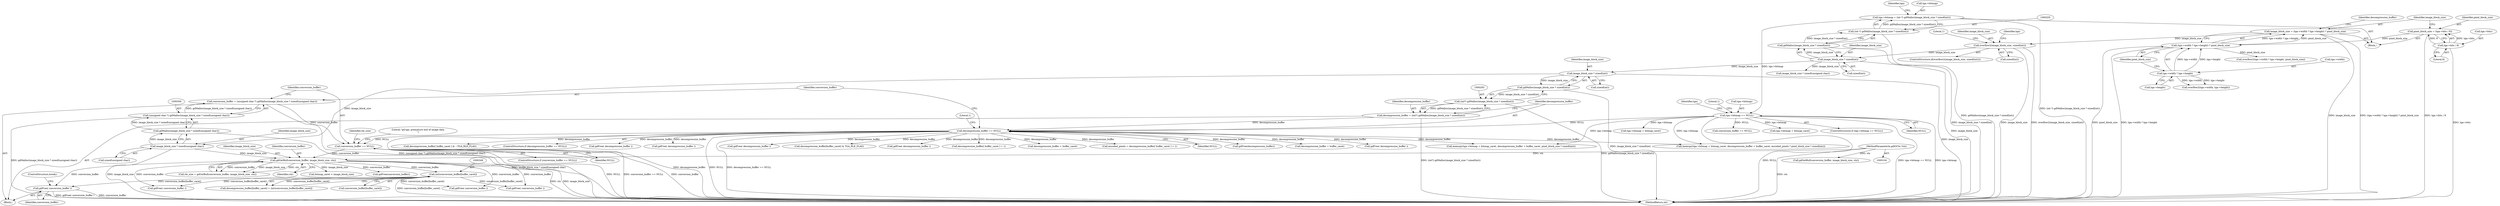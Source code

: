 digraph "0_libgd_58b6dde319c301b0eae27d12e2a659e067d80558@pointer" {
"1000510" [label="(Call,gdFree( conversion_buffer ))"];
"1000348" [label="(Call,(int)conversion_buffer[buffer_caret])"];
"1000320" [label="(Call,gdGetBuf(conversion_buffer, image_block_size, ctx))"];
"1000307" [label="(Call,conversion_buffer == NULL)"];
"1000297" [label="(Call,conversion_buffer = (unsigned char *) gdMalloc(image_block_size * sizeof(unsigned char)))"];
"1000299" [label="(Call,(unsigned char *) gdMalloc(image_block_size * sizeof(unsigned char)))"];
"1000301" [label="(Call,gdMalloc(image_block_size * sizeof(unsigned char)))"];
"1000302" [label="(Call,image_block_size * sizeof(unsigned char))"];
"1000285" [label="(Call,image_block_size * sizeof(int))"];
"1000207" [label="(Call,image_block_size * sizeof(int))"];
"1000177" [label="(Call,overflow2(image_block_size, sizeof(int)))"];
"1000117" [label="(Call,image_block_size = (tga->width * tga->height) * pixel_block_size)"];
"1000119" [label="(Call,(tga->width * tga->height) * pixel_block_size)"];
"1000120" [label="(Call,tga->width * tga->height)"];
"1000109" [label="(Call,pixel_block_size = (tga->bits / 8))"];
"1000111" [label="(Call,tga->bits / 8)"];
"1000290" [label="(Call,decompression_buffer == NULL)"];
"1000280" [label="(Call,decompression_buffer = (int*) gdMalloc(image_block_size * sizeof(int)))"];
"1000282" [label="(Call,(int*) gdMalloc(image_block_size * sizeof(int)))"];
"1000284" [label="(Call,gdMalloc(image_block_size * sizeof(int)))"];
"1000212" [label="(Call,tga->bitmap == NULL)"];
"1000200" [label="(Call,tga->bitmap = (int *) gdMalloc(image_block_size * sizeof(int)))"];
"1000204" [label="(Call,(int *) gdMalloc(image_block_size * sizeof(int)))"];
"1000206" [label="(Call,gdMalloc(image_block_size * sizeof(int)))"];
"1000105" [label="(MethodParameterIn,gdIOCtx *ctx)"];
"1000120" [label="(Call,tga->width * tga->height)"];
"1000307" [label="(Call,conversion_buffer == NULL)"];
"1000287" [label="(Call,sizeof(int))"];
"1000184" [label="(Literal,1)"];
"1000302" [label="(Call,image_block_size * sizeof(unsigned char))"];
"1000212" [label="(Call,tga->bitmap == NULL)"];
"1000296" [label="(Literal,1)"];
"1000297" [label="(Call,conversion_buffer = (unsigned char *) gdMalloc(image_block_size * sizeof(unsigned char)))"];
"1000200" [label="(Call,tga->bitmap = (int *) gdMalloc(image_block_size * sizeof(int)))"];
"1000301" [label="(Call,gdMalloc(image_block_size * sizeof(unsigned char)))"];
"1000321" [label="(Identifier,conversion_buffer)"];
"1000348" [label="(Call,(int)conversion_buffer[buffer_caret])"];
"1000320" [label="(Call,gdGetBuf(conversion_buffer, image_block_size, ctx))"];
"1000117" [label="(Call,image_block_size = (tga->width * tga->height) * pixel_block_size)"];
"1000281" [label="(Identifier,decompression_buffer)"];
"1000508" [label="(Call,gdFree( decompression_buffer ))"];
"1000204" [label="(Call,(int *) gdMalloc(image_block_size * sizeof(int)))"];
"1000372" [label="(Call,gdFree( conversion_buffer ))"];
"1000318" [label="(Call,rle_size = gdGetBuf(conversion_buffer, image_block_size, ctx))"];
"1000124" [label="(Call,tga->height)"];
"1000452" [label="(Call,decompression_buffer[ buffer_caret ] + 1)"];
"1000214" [label="(Identifier,tga)"];
"1000176" [label="(ControlStructure,if(overflow2(image_block_size, sizeof(int))))"];
"1000478" [label="(Call,gdFree( conversion_buffer ))"];
"1000435" [label="(Call,decompression_buffer + buffer_caret)"];
"1000450" [label="(Call,encoded_pixels = decompression_buffer[ buffer_caret ] + 1)"];
"1000213" [label="(Call,tga->bitmap)"];
"1000323" [label="(Identifier,ctx)"];
"1000414" [label="(Call,gdFree( conversion_buffer ))"];
"1000306" [label="(ControlStructure,if (conversion_buffer == NULL))"];
"1000224" [label="(Block,)"];
"1000127" [label="(Identifier,pixel_block_size)"];
"1000178" [label="(Identifier,image_block_size)"];
"1000304" [label="(Call,sizeof(unsigned char))"];
"1000292" [label="(Identifier,NULL)"];
"1000284" [label="(Call,gdMalloc(image_block_size * sizeof(int)))"];
"1000115" [label="(Literal,8)"];
"1000286" [label="(Identifier,image_block_size)"];
"1000331" [label="(Call,gdFree(decompression_buffer))"];
"1000359" [label="(Call,bitmap_caret < image_block_size)"];
"1000222" [label="(Identifier,tga)"];
"1000511" [label="(Identifier,conversion_buffer)"];
"1000299" [label="(Call,(unsigned char *) gdMalloc(image_block_size * sizeof(unsigned char)))"];
"1000322" [label="(Identifier,image_block_size)"];
"1000236" [label="(Call,conversion_buffer == NULL)"];
"1000515" [label="(MethodReturn,int)"];
"1000280" [label="(Call,decompression_buffer = (int*) gdMalloc(image_block_size * sizeof(int)))"];
"1000290" [label="(Call,decompression_buffer == NULL)"];
"1000309" [label="(Identifier,NULL)"];
"1000489" [label="(Call,decompression_buffer + buffer_caret)"];
"1000109" [label="(Call,pixel_block_size = (tga->bits / 8))"];
"1000476" [label="(Call,gdFree( decompression_buffer ))"];
"1000389" [label="(Call,decompression_buffer[ buffer_caret ] & ~TGA_RLE_FLAG)"];
"1000289" [label="(ControlStructure,if (decompression_buffer == NULL))"];
"1000151" [label="(Call,overflow2(tga->width, tga->height))"];
"1000430" [label="(Call,tga->bitmap + bitmap_caret)"];
"1000303" [label="(Identifier,image_block_size)"];
"1000219" [label="(Literal,1)"];
"1000370" [label="(Call,gdFree( decompression_buffer ))"];
"1000412" [label="(Call,gdFree( decompression_buffer ))"];
"1000177" [label="(Call,overflow2(image_block_size, sizeof(int)))"];
"1000231" [label="(Call,image_block_size * sizeof(unsigned char))"];
"1000112" [label="(Call,tga->bits)"];
"1000510" [label="(Call,gdFree( conversion_buffer ))"];
"1000512" [label="(ControlStructure,break;)"];
"1000105" [label="(MethodParameterIn,gdIOCtx *ctx)"];
"1000245" [label="(Call,gdGetBuf(conversion_buffer, image_block_size, ctx))"];
"1000429" [label="(Call,memcpy(tga->bitmap + bitmap_caret, decompression_buffer + buffer_caret, pixel_block_size * sizeof(int)))"];
"1000179" [label="(Call,sizeof(int))"];
"1000298" [label="(Identifier,conversion_buffer)"];
"1000111" [label="(Call,tga->bits / 8)"];
"1000209" [label="(Call,sizeof(int))"];
"1000206" [label="(Call,gdMalloc(image_block_size * sizeof(int)))"];
"1000285" [label="(Call,image_block_size * sizeof(int))"];
"1000207" [label="(Call,image_block_size * sizeof(int))"];
"1000130" [label="(Identifier,decompression_buffer)"];
"1000312" [label="(Literal,\"gd-tga: premature end of image data\n\")"];
"1000308" [label="(Identifier,conversion_buffer)"];
"1000121" [label="(Call,tga->width)"];
"1000211" [label="(ControlStructure,if (tga->bitmap == NULL))"];
"1000201" [label="(Call,tga->bitmap)"];
"1000291" [label="(Identifier,decompression_buffer)"];
"1000483" [label="(Call,memcpy(tga->bitmap + bitmap_caret, decompression_buffer + buffer_caret, encoded_pixels * pixel_block_size * sizeof(int)))"];
"1000208" [label="(Identifier,image_block_size)"];
"1000329" [label="(Call,gdFree(conversion_buffer))"];
"1000189" [label="(Identifier,tga)"];
"1000118" [label="(Identifier,image_block_size)"];
"1000119" [label="(Call,(tga->width * tga->height) * pixel_block_size)"];
"1000282" [label="(Call,(int*) gdMalloc(image_block_size * sizeof(int)))"];
"1000216" [label="(Identifier,NULL)"];
"1000107" [label="(Block,)"];
"1000163" [label="(Call,overflow2(tga->width * tga->height, pixel_block_size))"];
"1000313" [label="(Call,gdFree( decompression_buffer ))"];
"1000350" [label="(Call,conversion_buffer[buffer_caret])"];
"1000379" [label="(Call,decompression_buffer[buffer_caret] & TGA_RLE_FLAG)"];
"1000484" [label="(Call,tga->bitmap + bitmap_caret)"];
"1000319" [label="(Identifier,rle_size)"];
"1000344" [label="(Call,decompression_buffer[buffer_caret] = (int)conversion_buffer[buffer_caret])"];
"1000110" [label="(Identifier,pixel_block_size)"];
"1000510" -> "1000224"  [label="AST: "];
"1000510" -> "1000511"  [label="CFG: "];
"1000511" -> "1000510"  [label="AST: "];
"1000512" -> "1000510"  [label="CFG: "];
"1000510" -> "1000515"  [label="DDG: conversion_buffer"];
"1000510" -> "1000515"  [label="DDG: gdFree( conversion_buffer )"];
"1000348" -> "1000510"  [label="DDG: conversion_buffer[buffer_caret]"];
"1000320" -> "1000510"  [label="DDG: conversion_buffer"];
"1000348" -> "1000344"  [label="AST: "];
"1000348" -> "1000350"  [label="CFG: "];
"1000349" -> "1000348"  [label="AST: "];
"1000350" -> "1000348"  [label="AST: "];
"1000344" -> "1000348"  [label="CFG: "];
"1000348" -> "1000515"  [label="DDG: conversion_buffer[buffer_caret]"];
"1000348" -> "1000344"  [label="DDG: conversion_buffer[buffer_caret]"];
"1000320" -> "1000348"  [label="DDG: conversion_buffer"];
"1000348" -> "1000372"  [label="DDG: conversion_buffer[buffer_caret]"];
"1000348" -> "1000414"  [label="DDG: conversion_buffer[buffer_caret]"];
"1000348" -> "1000478"  [label="DDG: conversion_buffer[buffer_caret]"];
"1000320" -> "1000318"  [label="AST: "];
"1000320" -> "1000323"  [label="CFG: "];
"1000321" -> "1000320"  [label="AST: "];
"1000322" -> "1000320"  [label="AST: "];
"1000323" -> "1000320"  [label="AST: "];
"1000318" -> "1000320"  [label="CFG: "];
"1000320" -> "1000515"  [label="DDG: image_block_size"];
"1000320" -> "1000515"  [label="DDG: ctx"];
"1000320" -> "1000318"  [label="DDG: conversion_buffer"];
"1000320" -> "1000318"  [label="DDG: image_block_size"];
"1000320" -> "1000318"  [label="DDG: ctx"];
"1000307" -> "1000320"  [label="DDG: conversion_buffer"];
"1000302" -> "1000320"  [label="DDG: image_block_size"];
"1000105" -> "1000320"  [label="DDG: ctx"];
"1000320" -> "1000329"  [label="DDG: conversion_buffer"];
"1000320" -> "1000359"  [label="DDG: image_block_size"];
"1000320" -> "1000372"  [label="DDG: conversion_buffer"];
"1000320" -> "1000414"  [label="DDG: conversion_buffer"];
"1000320" -> "1000478"  [label="DDG: conversion_buffer"];
"1000307" -> "1000306"  [label="AST: "];
"1000307" -> "1000309"  [label="CFG: "];
"1000308" -> "1000307"  [label="AST: "];
"1000309" -> "1000307"  [label="AST: "];
"1000312" -> "1000307"  [label="CFG: "];
"1000319" -> "1000307"  [label="CFG: "];
"1000307" -> "1000515"  [label="DDG: NULL"];
"1000307" -> "1000515"  [label="DDG: conversion_buffer == NULL"];
"1000307" -> "1000515"  [label="DDG: conversion_buffer"];
"1000297" -> "1000307"  [label="DDG: conversion_buffer"];
"1000290" -> "1000307"  [label="DDG: NULL"];
"1000297" -> "1000224"  [label="AST: "];
"1000297" -> "1000299"  [label="CFG: "];
"1000298" -> "1000297"  [label="AST: "];
"1000299" -> "1000297"  [label="AST: "];
"1000308" -> "1000297"  [label="CFG: "];
"1000297" -> "1000515"  [label="DDG: (unsigned char *) gdMalloc(image_block_size * sizeof(unsigned char))"];
"1000299" -> "1000297"  [label="DDG: gdMalloc(image_block_size * sizeof(unsigned char))"];
"1000299" -> "1000301"  [label="CFG: "];
"1000300" -> "1000299"  [label="AST: "];
"1000301" -> "1000299"  [label="AST: "];
"1000299" -> "1000515"  [label="DDG: gdMalloc(image_block_size * sizeof(unsigned char))"];
"1000301" -> "1000299"  [label="DDG: image_block_size * sizeof(unsigned char)"];
"1000301" -> "1000302"  [label="CFG: "];
"1000302" -> "1000301"  [label="AST: "];
"1000301" -> "1000515"  [label="DDG: image_block_size * sizeof(unsigned char)"];
"1000302" -> "1000301"  [label="DDG: image_block_size"];
"1000302" -> "1000304"  [label="CFG: "];
"1000303" -> "1000302"  [label="AST: "];
"1000304" -> "1000302"  [label="AST: "];
"1000302" -> "1000515"  [label="DDG: image_block_size"];
"1000285" -> "1000302"  [label="DDG: image_block_size"];
"1000285" -> "1000284"  [label="AST: "];
"1000285" -> "1000287"  [label="CFG: "];
"1000286" -> "1000285"  [label="AST: "];
"1000287" -> "1000285"  [label="AST: "];
"1000284" -> "1000285"  [label="CFG: "];
"1000285" -> "1000515"  [label="DDG: image_block_size"];
"1000285" -> "1000284"  [label="DDG: image_block_size"];
"1000207" -> "1000285"  [label="DDG: image_block_size"];
"1000207" -> "1000206"  [label="AST: "];
"1000207" -> "1000209"  [label="CFG: "];
"1000208" -> "1000207"  [label="AST: "];
"1000209" -> "1000207"  [label="AST: "];
"1000206" -> "1000207"  [label="CFG: "];
"1000207" -> "1000515"  [label="DDG: image_block_size"];
"1000207" -> "1000206"  [label="DDG: image_block_size"];
"1000177" -> "1000207"  [label="DDG: image_block_size"];
"1000207" -> "1000231"  [label="DDG: image_block_size"];
"1000177" -> "1000176"  [label="AST: "];
"1000177" -> "1000179"  [label="CFG: "];
"1000178" -> "1000177"  [label="AST: "];
"1000179" -> "1000177"  [label="AST: "];
"1000184" -> "1000177"  [label="CFG: "];
"1000189" -> "1000177"  [label="CFG: "];
"1000177" -> "1000515"  [label="DDG: image_block_size"];
"1000177" -> "1000515"  [label="DDG: overflow2(image_block_size, sizeof(int))"];
"1000117" -> "1000177"  [label="DDG: image_block_size"];
"1000117" -> "1000107"  [label="AST: "];
"1000117" -> "1000119"  [label="CFG: "];
"1000118" -> "1000117"  [label="AST: "];
"1000119" -> "1000117"  [label="AST: "];
"1000130" -> "1000117"  [label="CFG: "];
"1000117" -> "1000515"  [label="DDG: image_block_size"];
"1000117" -> "1000515"  [label="DDG: (tga->width * tga->height) * pixel_block_size"];
"1000119" -> "1000117"  [label="DDG: tga->width * tga->height"];
"1000119" -> "1000117"  [label="DDG: pixel_block_size"];
"1000119" -> "1000127"  [label="CFG: "];
"1000120" -> "1000119"  [label="AST: "];
"1000127" -> "1000119"  [label="AST: "];
"1000119" -> "1000515"  [label="DDG: pixel_block_size"];
"1000119" -> "1000515"  [label="DDG: tga->width * tga->height"];
"1000120" -> "1000119"  [label="DDG: tga->width"];
"1000120" -> "1000119"  [label="DDG: tga->height"];
"1000109" -> "1000119"  [label="DDG: pixel_block_size"];
"1000119" -> "1000163"  [label="DDG: pixel_block_size"];
"1000120" -> "1000124"  [label="CFG: "];
"1000121" -> "1000120"  [label="AST: "];
"1000124" -> "1000120"  [label="AST: "];
"1000127" -> "1000120"  [label="CFG: "];
"1000120" -> "1000151"  [label="DDG: tga->width"];
"1000120" -> "1000151"  [label="DDG: tga->height"];
"1000109" -> "1000107"  [label="AST: "];
"1000109" -> "1000111"  [label="CFG: "];
"1000110" -> "1000109"  [label="AST: "];
"1000111" -> "1000109"  [label="AST: "];
"1000118" -> "1000109"  [label="CFG: "];
"1000109" -> "1000515"  [label="DDG: tga->bits / 8"];
"1000111" -> "1000109"  [label="DDG: tga->bits"];
"1000111" -> "1000109"  [label="DDG: 8"];
"1000111" -> "1000115"  [label="CFG: "];
"1000112" -> "1000111"  [label="AST: "];
"1000115" -> "1000111"  [label="AST: "];
"1000111" -> "1000515"  [label="DDG: tga->bits"];
"1000290" -> "1000289"  [label="AST: "];
"1000290" -> "1000292"  [label="CFG: "];
"1000291" -> "1000290"  [label="AST: "];
"1000292" -> "1000290"  [label="AST: "];
"1000296" -> "1000290"  [label="CFG: "];
"1000298" -> "1000290"  [label="CFG: "];
"1000290" -> "1000515"  [label="DDG: decompression_buffer"];
"1000290" -> "1000515"  [label="DDG: NULL"];
"1000290" -> "1000515"  [label="DDG: decompression_buffer == NULL"];
"1000280" -> "1000290"  [label="DDG: decompression_buffer"];
"1000212" -> "1000290"  [label="DDG: NULL"];
"1000290" -> "1000313"  [label="DDG: decompression_buffer"];
"1000290" -> "1000331"  [label="DDG: decompression_buffer"];
"1000290" -> "1000370"  [label="DDG: decompression_buffer"];
"1000290" -> "1000379"  [label="DDG: decompression_buffer"];
"1000290" -> "1000389"  [label="DDG: decompression_buffer"];
"1000290" -> "1000412"  [label="DDG: decompression_buffer"];
"1000290" -> "1000429"  [label="DDG: decompression_buffer"];
"1000290" -> "1000435"  [label="DDG: decompression_buffer"];
"1000290" -> "1000450"  [label="DDG: decompression_buffer"];
"1000290" -> "1000452"  [label="DDG: decompression_buffer"];
"1000290" -> "1000476"  [label="DDG: decompression_buffer"];
"1000290" -> "1000483"  [label="DDG: decompression_buffer"];
"1000290" -> "1000489"  [label="DDG: decompression_buffer"];
"1000290" -> "1000508"  [label="DDG: decompression_buffer"];
"1000280" -> "1000224"  [label="AST: "];
"1000280" -> "1000282"  [label="CFG: "];
"1000281" -> "1000280"  [label="AST: "];
"1000282" -> "1000280"  [label="AST: "];
"1000291" -> "1000280"  [label="CFG: "];
"1000280" -> "1000515"  [label="DDG: (int*) gdMalloc(image_block_size * sizeof(int))"];
"1000282" -> "1000280"  [label="DDG: gdMalloc(image_block_size * sizeof(int))"];
"1000282" -> "1000284"  [label="CFG: "];
"1000283" -> "1000282"  [label="AST: "];
"1000284" -> "1000282"  [label="AST: "];
"1000282" -> "1000515"  [label="DDG: gdMalloc(image_block_size * sizeof(int))"];
"1000284" -> "1000282"  [label="DDG: image_block_size * sizeof(int)"];
"1000284" -> "1000515"  [label="DDG: image_block_size * sizeof(int)"];
"1000212" -> "1000211"  [label="AST: "];
"1000212" -> "1000216"  [label="CFG: "];
"1000213" -> "1000212"  [label="AST: "];
"1000216" -> "1000212"  [label="AST: "];
"1000219" -> "1000212"  [label="CFG: "];
"1000222" -> "1000212"  [label="CFG: "];
"1000212" -> "1000515"  [label="DDG: NULL"];
"1000212" -> "1000515"  [label="DDG: tga->bitmap == NULL"];
"1000212" -> "1000515"  [label="DDG: tga->bitmap"];
"1000200" -> "1000212"  [label="DDG: tga->bitmap"];
"1000212" -> "1000236"  [label="DDG: NULL"];
"1000212" -> "1000429"  [label="DDG: tga->bitmap"];
"1000212" -> "1000430"  [label="DDG: tga->bitmap"];
"1000212" -> "1000483"  [label="DDG: tga->bitmap"];
"1000212" -> "1000484"  [label="DDG: tga->bitmap"];
"1000200" -> "1000107"  [label="AST: "];
"1000200" -> "1000204"  [label="CFG: "];
"1000201" -> "1000200"  [label="AST: "];
"1000204" -> "1000200"  [label="AST: "];
"1000214" -> "1000200"  [label="CFG: "];
"1000200" -> "1000515"  [label="DDG: (int *) gdMalloc(image_block_size * sizeof(int))"];
"1000204" -> "1000200"  [label="DDG: gdMalloc(image_block_size * sizeof(int))"];
"1000204" -> "1000206"  [label="CFG: "];
"1000205" -> "1000204"  [label="AST: "];
"1000206" -> "1000204"  [label="AST: "];
"1000204" -> "1000515"  [label="DDG: gdMalloc(image_block_size * sizeof(int))"];
"1000206" -> "1000204"  [label="DDG: image_block_size * sizeof(int)"];
"1000206" -> "1000515"  [label="DDG: image_block_size * sizeof(int)"];
"1000105" -> "1000104"  [label="AST: "];
"1000105" -> "1000515"  [label="DDG: ctx"];
"1000105" -> "1000245"  [label="DDG: ctx"];
}
